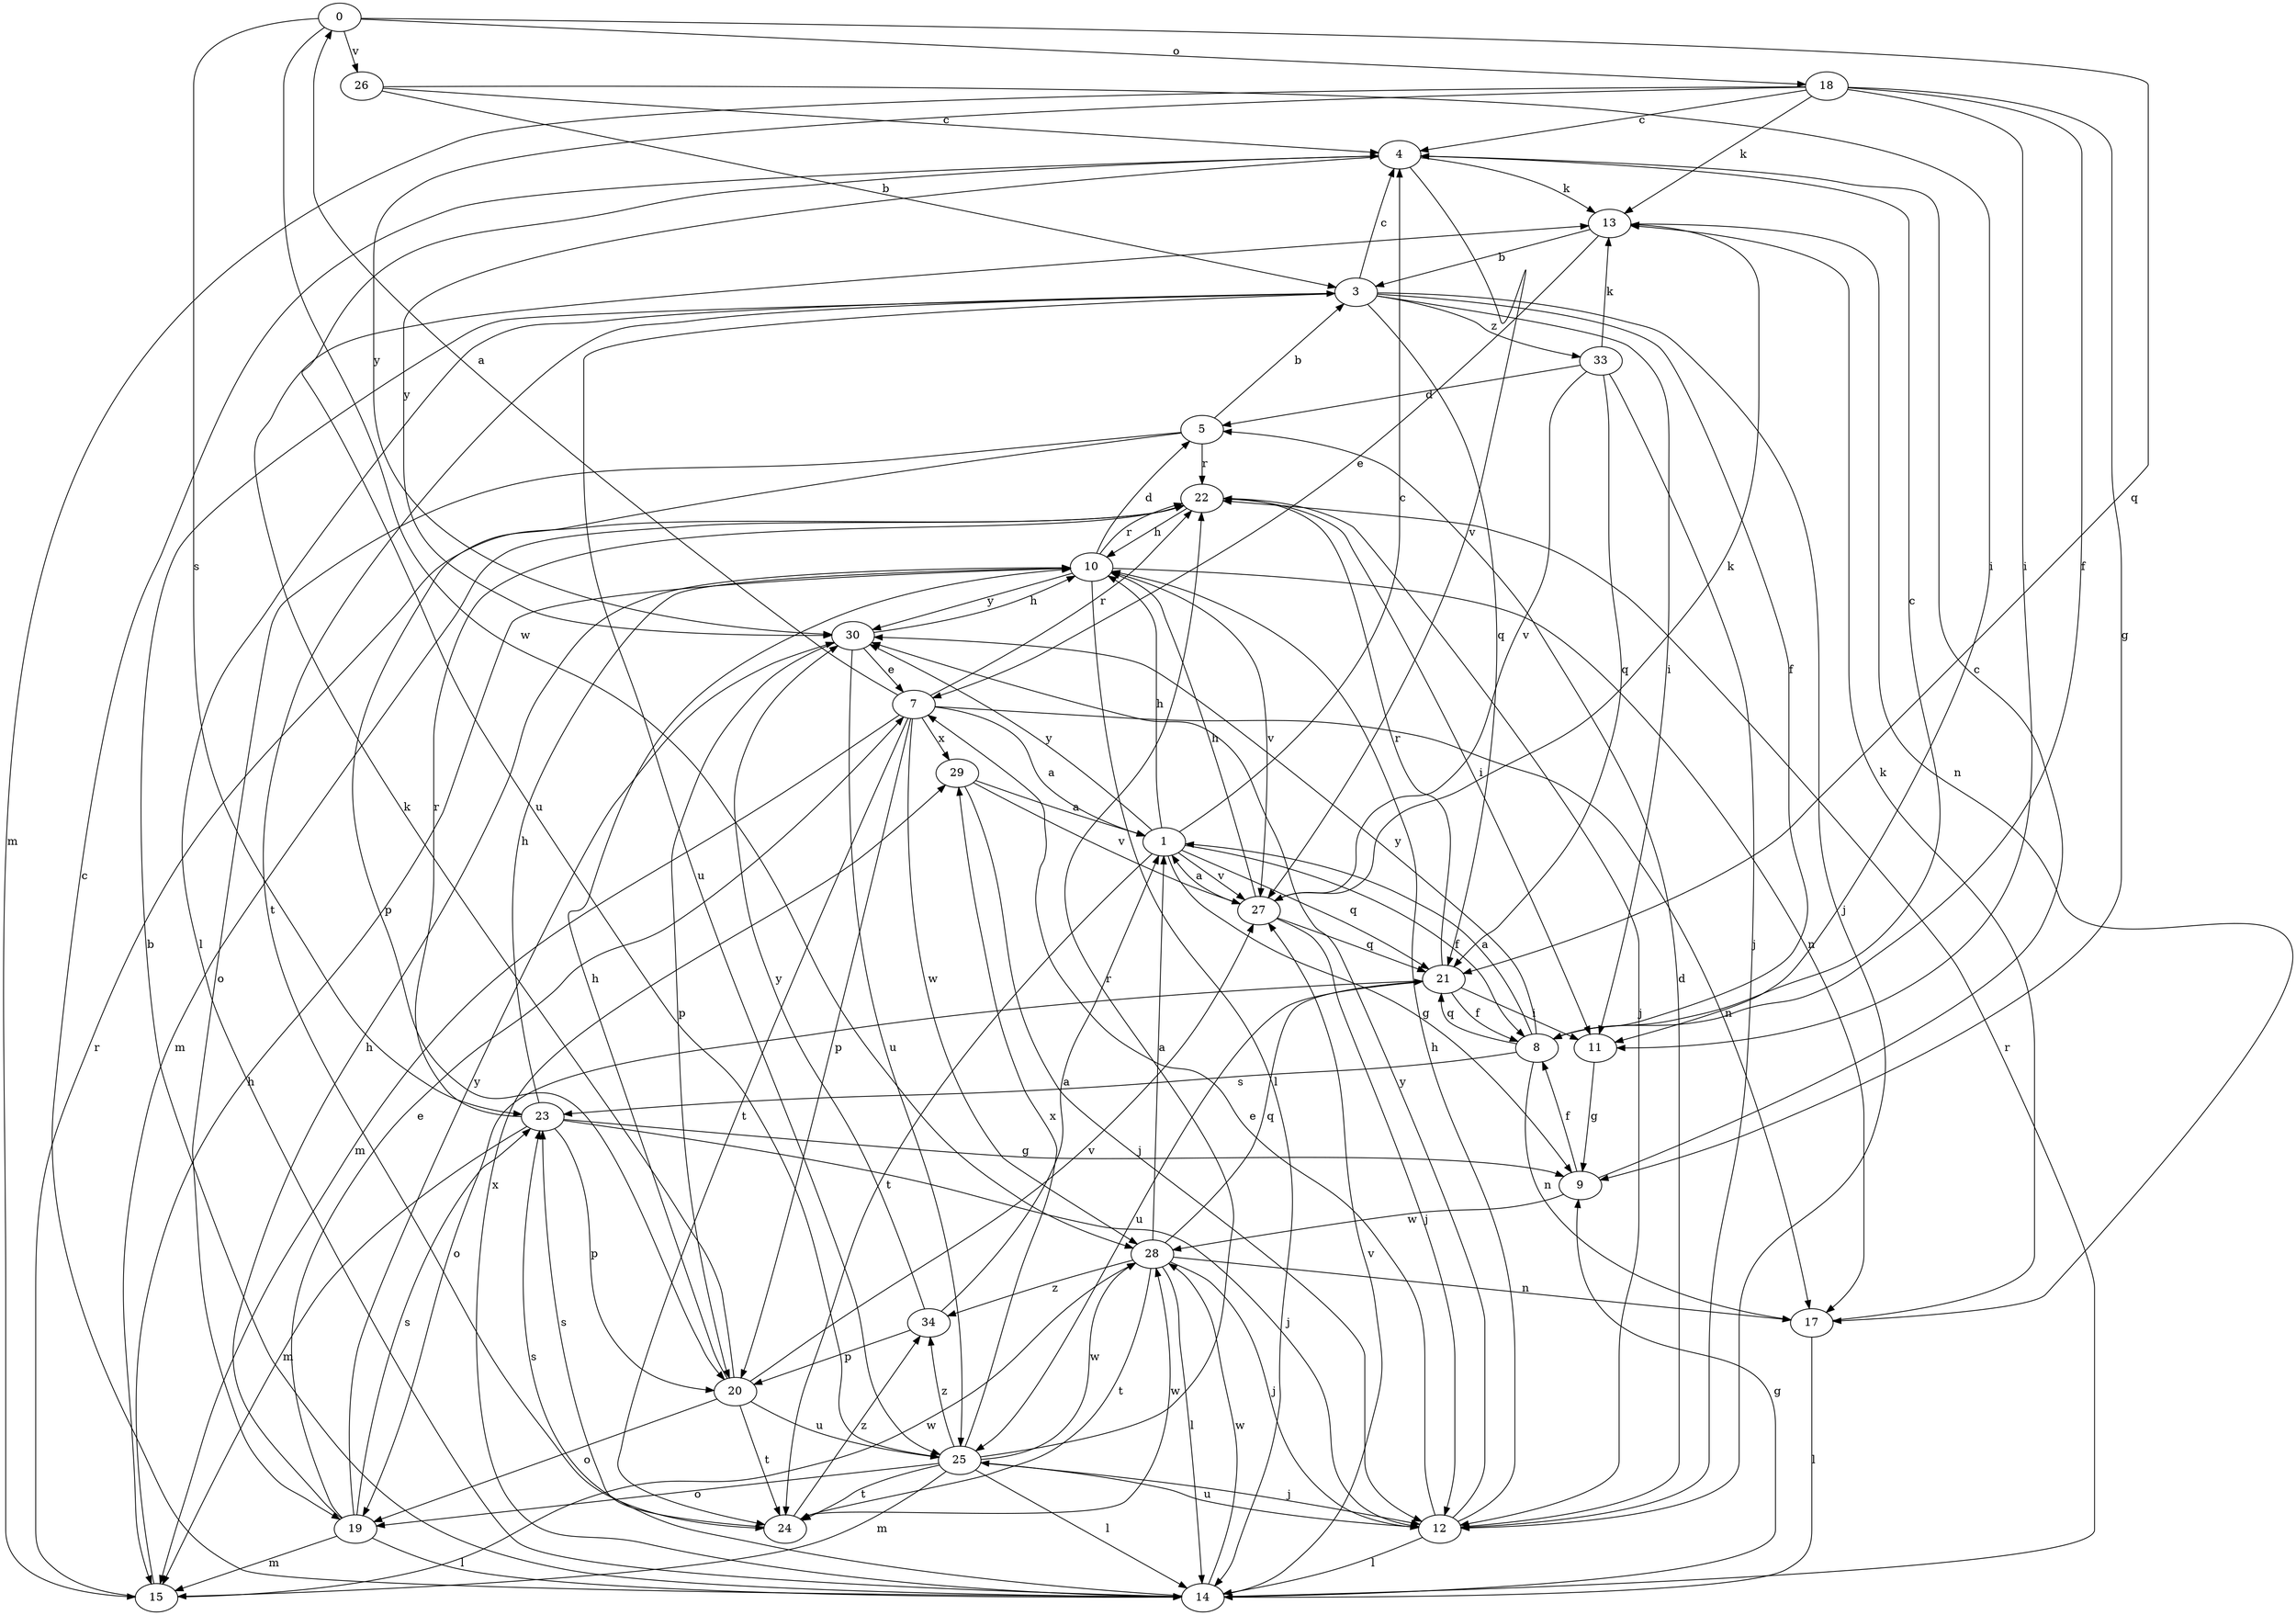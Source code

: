 strict digraph  {
0;
1;
3;
4;
5;
7;
8;
9;
10;
11;
12;
13;
14;
15;
17;
18;
19;
20;
21;
22;
23;
24;
25;
26;
27;
28;
29;
30;
33;
34;
0 -> 18  [label=o];
0 -> 21  [label=q];
0 -> 23  [label=s];
0 -> 26  [label=v];
0 -> 28  [label=w];
1 -> 4  [label=c];
1 -> 8  [label=f];
1 -> 9  [label=g];
1 -> 10  [label=h];
1 -> 21  [label=q];
1 -> 24  [label=t];
1 -> 27  [label=v];
1 -> 30  [label=y];
3 -> 4  [label=c];
3 -> 8  [label=f];
3 -> 11  [label=i];
3 -> 12  [label=j];
3 -> 14  [label=l];
3 -> 21  [label=q];
3 -> 24  [label=t];
3 -> 25  [label=u];
3 -> 33  [label=z];
4 -> 13  [label=k];
4 -> 25  [label=u];
4 -> 27  [label=v];
4 -> 30  [label=y];
5 -> 3  [label=b];
5 -> 19  [label=o];
5 -> 20  [label=p];
5 -> 22  [label=r];
7 -> 0  [label=a];
7 -> 1  [label=a];
7 -> 15  [label=m];
7 -> 17  [label=n];
7 -> 20  [label=p];
7 -> 22  [label=r];
7 -> 24  [label=t];
7 -> 28  [label=w];
7 -> 29  [label=x];
8 -> 1  [label=a];
8 -> 4  [label=c];
8 -> 17  [label=n];
8 -> 21  [label=q];
8 -> 23  [label=s];
8 -> 30  [label=y];
9 -> 4  [label=c];
9 -> 8  [label=f];
9 -> 28  [label=w];
10 -> 5  [label=d];
10 -> 14  [label=l];
10 -> 17  [label=n];
10 -> 22  [label=r];
10 -> 27  [label=v];
10 -> 30  [label=y];
11 -> 9  [label=g];
12 -> 5  [label=d];
12 -> 7  [label=e];
12 -> 10  [label=h];
12 -> 14  [label=l];
12 -> 25  [label=u];
12 -> 30  [label=y];
13 -> 3  [label=b];
13 -> 7  [label=e];
13 -> 17  [label=n];
14 -> 3  [label=b];
14 -> 4  [label=c];
14 -> 9  [label=g];
14 -> 22  [label=r];
14 -> 23  [label=s];
14 -> 27  [label=v];
14 -> 28  [label=w];
14 -> 29  [label=x];
15 -> 10  [label=h];
15 -> 22  [label=r];
15 -> 28  [label=w];
17 -> 13  [label=k];
17 -> 14  [label=l];
18 -> 4  [label=c];
18 -> 8  [label=f];
18 -> 9  [label=g];
18 -> 11  [label=i];
18 -> 13  [label=k];
18 -> 15  [label=m];
18 -> 30  [label=y];
19 -> 7  [label=e];
19 -> 10  [label=h];
19 -> 14  [label=l];
19 -> 15  [label=m];
19 -> 23  [label=s];
19 -> 30  [label=y];
20 -> 10  [label=h];
20 -> 13  [label=k];
20 -> 19  [label=o];
20 -> 24  [label=t];
20 -> 25  [label=u];
20 -> 27  [label=v];
21 -> 8  [label=f];
21 -> 11  [label=i];
21 -> 19  [label=o];
21 -> 22  [label=r];
21 -> 25  [label=u];
22 -> 10  [label=h];
22 -> 11  [label=i];
22 -> 12  [label=j];
22 -> 15  [label=m];
23 -> 9  [label=g];
23 -> 10  [label=h];
23 -> 12  [label=j];
23 -> 15  [label=m];
23 -> 20  [label=p];
23 -> 22  [label=r];
24 -> 23  [label=s];
24 -> 28  [label=w];
24 -> 34  [label=z];
25 -> 12  [label=j];
25 -> 14  [label=l];
25 -> 15  [label=m];
25 -> 19  [label=o];
25 -> 22  [label=r];
25 -> 24  [label=t];
25 -> 28  [label=w];
25 -> 29  [label=x];
25 -> 34  [label=z];
26 -> 3  [label=b];
26 -> 4  [label=c];
26 -> 11  [label=i];
27 -> 1  [label=a];
27 -> 10  [label=h];
27 -> 12  [label=j];
27 -> 13  [label=k];
27 -> 21  [label=q];
28 -> 1  [label=a];
28 -> 12  [label=j];
28 -> 14  [label=l];
28 -> 17  [label=n];
28 -> 21  [label=q];
28 -> 24  [label=t];
28 -> 34  [label=z];
29 -> 1  [label=a];
29 -> 12  [label=j];
29 -> 27  [label=v];
30 -> 7  [label=e];
30 -> 10  [label=h];
30 -> 20  [label=p];
30 -> 25  [label=u];
33 -> 5  [label=d];
33 -> 12  [label=j];
33 -> 13  [label=k];
33 -> 21  [label=q];
33 -> 27  [label=v];
34 -> 1  [label=a];
34 -> 20  [label=p];
34 -> 30  [label=y];
}
